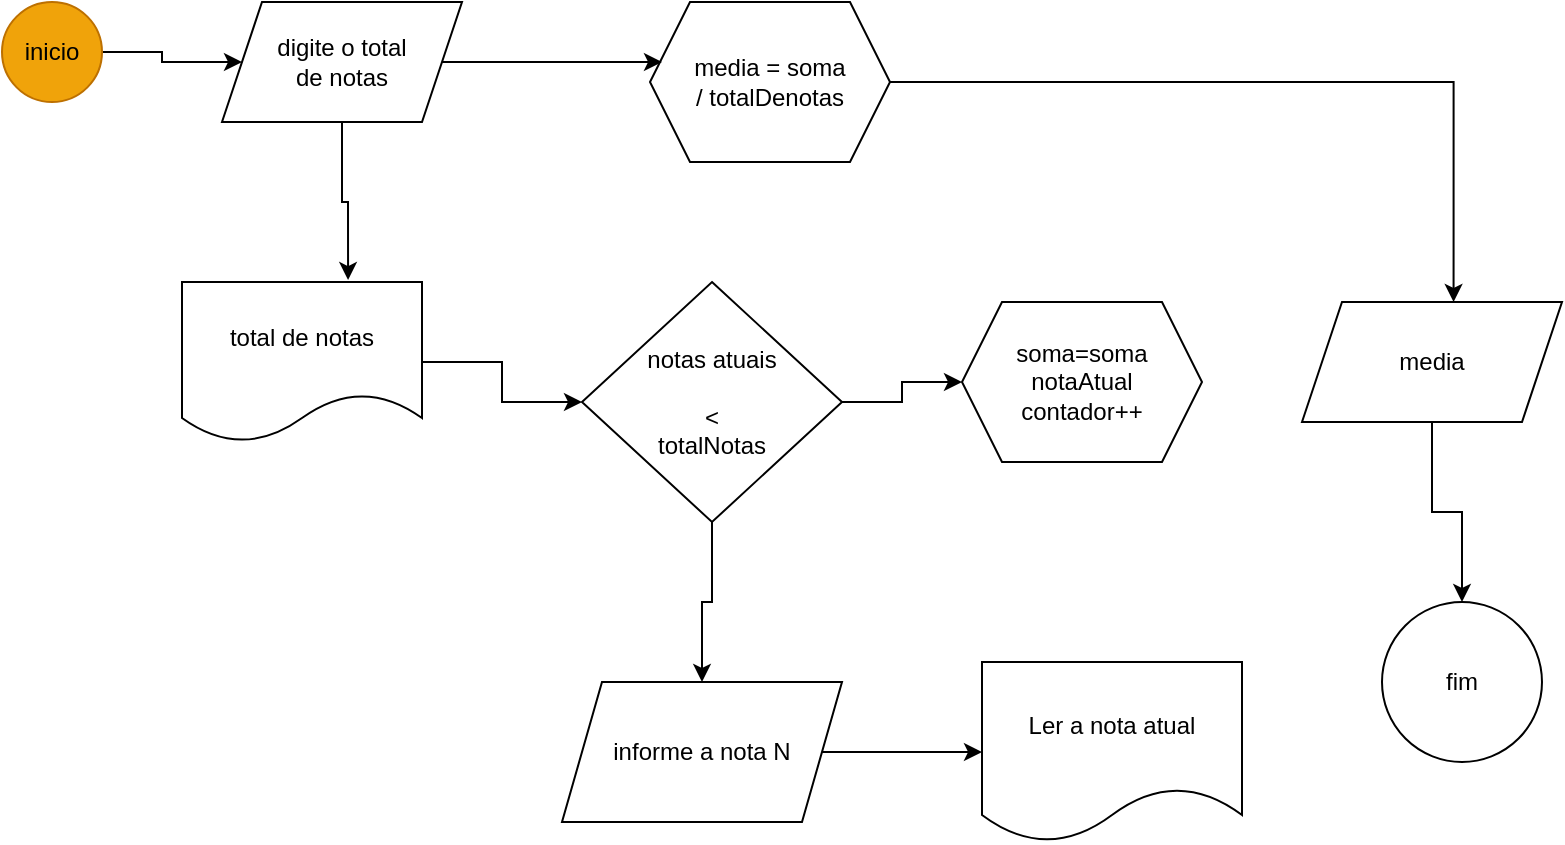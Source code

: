 <mxfile version="26.0.15">
  <diagram name="Página-1" id="XIneToFf4SFaTudNRTlj">
    <mxGraphModel dx="1426" dy="781" grid="1" gridSize="10" guides="1" tooltips="1" connect="1" arrows="1" fold="1" page="1" pageScale="1" pageWidth="827" pageHeight="1169" math="0" shadow="0">
      <root>
        <mxCell id="0" />
        <mxCell id="1" parent="0" />
        <mxCell id="5W83F8tUlnL_cz-WVGmo-16" style="edgeStyle=orthogonalEdgeStyle;rounded=0;orthogonalLoop=1;jettySize=auto;html=1;entryX=0;entryY=0.5;entryDx=0;entryDy=0;" edge="1" parent="1" source="5W83F8tUlnL_cz-WVGmo-1" target="5W83F8tUlnL_cz-WVGmo-6">
          <mxGeometry relative="1" as="geometry" />
        </mxCell>
        <mxCell id="5W83F8tUlnL_cz-WVGmo-1" value="inicio" style="ellipse;whiteSpace=wrap;html=1;aspect=fixed;fillColor=#f0a30a;fontColor=#000000;strokeColor=#BD7000;" vertex="1" parent="1">
          <mxGeometry x="30" y="20" width="50" height="50" as="geometry" />
        </mxCell>
        <mxCell id="5W83F8tUlnL_cz-WVGmo-6" value="digite o total&lt;div&gt;de notas&lt;/div&gt;" style="shape=parallelogram;perimeter=parallelogramPerimeter;whiteSpace=wrap;html=1;fixedSize=1;" vertex="1" parent="1">
          <mxGeometry x="140" y="20" width="120" height="60" as="geometry" />
        </mxCell>
        <mxCell id="5W83F8tUlnL_cz-WVGmo-19" value="" style="edgeStyle=orthogonalEdgeStyle;rounded=0;orthogonalLoop=1;jettySize=auto;html=1;" edge="1" parent="1" source="5W83F8tUlnL_cz-WVGmo-8" target="5W83F8tUlnL_cz-WVGmo-9">
          <mxGeometry relative="1" as="geometry" />
        </mxCell>
        <mxCell id="5W83F8tUlnL_cz-WVGmo-8" value="total de notas" style="shape=document;whiteSpace=wrap;html=1;boundedLbl=1;" vertex="1" parent="1">
          <mxGeometry x="120" y="160" width="120" height="80" as="geometry" />
        </mxCell>
        <mxCell id="5W83F8tUlnL_cz-WVGmo-20" style="edgeStyle=orthogonalEdgeStyle;rounded=0;orthogonalLoop=1;jettySize=auto;html=1;entryX=0;entryY=0.5;entryDx=0;entryDy=0;" edge="1" parent="1" source="5W83F8tUlnL_cz-WVGmo-9" target="5W83F8tUlnL_cz-WVGmo-10">
          <mxGeometry relative="1" as="geometry" />
        </mxCell>
        <mxCell id="5W83F8tUlnL_cz-WVGmo-23" style="edgeStyle=orthogonalEdgeStyle;rounded=0;orthogonalLoop=1;jettySize=auto;html=1;entryX=0.5;entryY=0;entryDx=0;entryDy=0;" edge="1" parent="1" source="5W83F8tUlnL_cz-WVGmo-9" target="5W83F8tUlnL_cz-WVGmo-12">
          <mxGeometry relative="1" as="geometry" />
        </mxCell>
        <mxCell id="5W83F8tUlnL_cz-WVGmo-9" value="notas atuais&lt;div&gt;&lt;br&gt;&lt;/div&gt;&lt;div&gt;&amp;lt;&lt;/div&gt;&lt;div&gt;totalNotas&lt;/div&gt;" style="rhombus;whiteSpace=wrap;html=1;" vertex="1" parent="1">
          <mxGeometry x="320" y="160" width="130" height="120" as="geometry" />
        </mxCell>
        <mxCell id="5W83F8tUlnL_cz-WVGmo-10" value="soma=soma&lt;div&gt;notaAtual&lt;/div&gt;&lt;div&gt;contador++&lt;/div&gt;" style="shape=hexagon;perimeter=hexagonPerimeter2;whiteSpace=wrap;html=1;fixedSize=1;" vertex="1" parent="1">
          <mxGeometry x="510" y="170" width="120" height="80" as="geometry" />
        </mxCell>
        <mxCell id="5W83F8tUlnL_cz-WVGmo-11" value="media = soma&lt;div&gt;/ totalDenotas&lt;/div&gt;" style="shape=hexagon;perimeter=hexagonPerimeter2;whiteSpace=wrap;html=1;fixedSize=1;" vertex="1" parent="1">
          <mxGeometry x="354" y="20" width="120" height="80" as="geometry" />
        </mxCell>
        <mxCell id="5W83F8tUlnL_cz-WVGmo-24" style="edgeStyle=orthogonalEdgeStyle;rounded=0;orthogonalLoop=1;jettySize=auto;html=1;entryX=0;entryY=0.5;entryDx=0;entryDy=0;" edge="1" parent="1" source="5W83F8tUlnL_cz-WVGmo-12" target="5W83F8tUlnL_cz-WVGmo-13">
          <mxGeometry relative="1" as="geometry" />
        </mxCell>
        <mxCell id="5W83F8tUlnL_cz-WVGmo-12" value="informe a nota N" style="shape=parallelogram;perimeter=parallelogramPerimeter;whiteSpace=wrap;html=1;fixedSize=1;" vertex="1" parent="1">
          <mxGeometry x="310" y="360" width="140" height="70" as="geometry" />
        </mxCell>
        <mxCell id="5W83F8tUlnL_cz-WVGmo-13" value="Ler a nota atual" style="shape=document;whiteSpace=wrap;html=1;boundedLbl=1;" vertex="1" parent="1">
          <mxGeometry x="520" y="350" width="130" height="90" as="geometry" />
        </mxCell>
        <mxCell id="5W83F8tUlnL_cz-WVGmo-22" style="edgeStyle=orthogonalEdgeStyle;rounded=0;orthogonalLoop=1;jettySize=auto;html=1;entryX=0.5;entryY=0;entryDx=0;entryDy=0;" edge="1" parent="1" source="5W83F8tUlnL_cz-WVGmo-14" target="5W83F8tUlnL_cz-WVGmo-15">
          <mxGeometry relative="1" as="geometry" />
        </mxCell>
        <mxCell id="5W83F8tUlnL_cz-WVGmo-14" value="media" style="shape=parallelogram;perimeter=parallelogramPerimeter;whiteSpace=wrap;html=1;fixedSize=1;" vertex="1" parent="1">
          <mxGeometry x="680" y="170" width="130" height="60" as="geometry" />
        </mxCell>
        <mxCell id="5W83F8tUlnL_cz-WVGmo-15" value="fim" style="ellipse;whiteSpace=wrap;html=1;aspect=fixed;" vertex="1" parent="1">
          <mxGeometry x="720" y="320" width="80" height="80" as="geometry" />
        </mxCell>
        <mxCell id="5W83F8tUlnL_cz-WVGmo-17" style="edgeStyle=orthogonalEdgeStyle;rounded=0;orthogonalLoop=1;jettySize=auto;html=1;entryX=0.05;entryY=0.375;entryDx=0;entryDy=0;entryPerimeter=0;" edge="1" parent="1" source="5W83F8tUlnL_cz-WVGmo-6" target="5W83F8tUlnL_cz-WVGmo-11">
          <mxGeometry relative="1" as="geometry" />
        </mxCell>
        <mxCell id="5W83F8tUlnL_cz-WVGmo-18" style="edgeStyle=orthogonalEdgeStyle;rounded=0;orthogonalLoop=1;jettySize=auto;html=1;entryX=0.692;entryY=-0.012;entryDx=0;entryDy=0;entryPerimeter=0;" edge="1" parent="1" source="5W83F8tUlnL_cz-WVGmo-6" target="5W83F8tUlnL_cz-WVGmo-8">
          <mxGeometry relative="1" as="geometry" />
        </mxCell>
        <mxCell id="5W83F8tUlnL_cz-WVGmo-21" style="edgeStyle=orthogonalEdgeStyle;rounded=0;orthogonalLoop=1;jettySize=auto;html=1;entryX=0.583;entryY=0;entryDx=0;entryDy=0;entryPerimeter=0;" edge="1" parent="1" source="5W83F8tUlnL_cz-WVGmo-11" target="5W83F8tUlnL_cz-WVGmo-14">
          <mxGeometry relative="1" as="geometry" />
        </mxCell>
      </root>
    </mxGraphModel>
  </diagram>
</mxfile>
